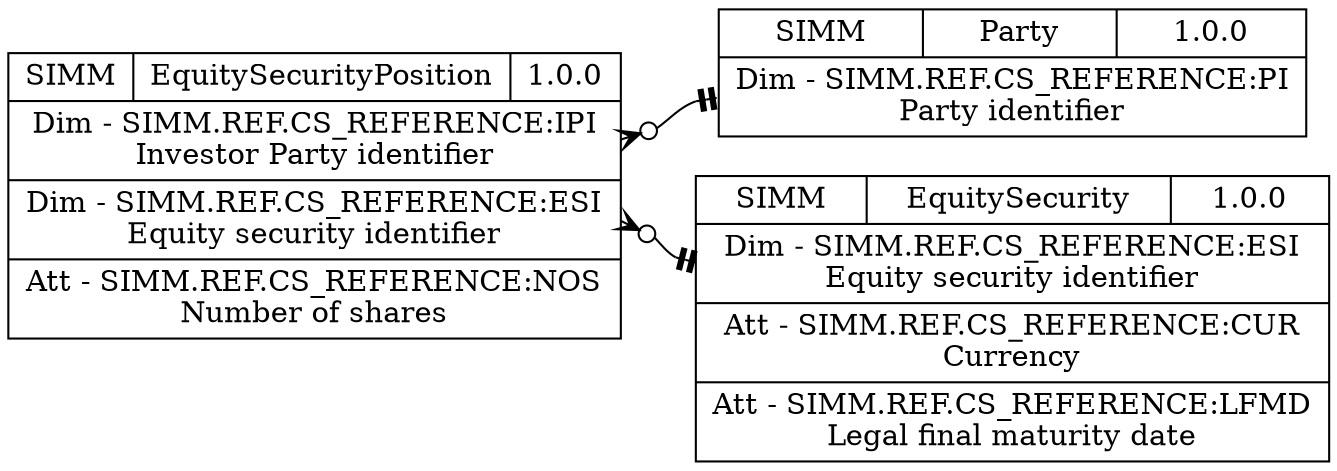 digraph DependecyMap { rankdir=LR;
			
			"SIMM:EquitySecurity(1.0.0)"
			[shape=record,
				tooltip="SIMM:EquitySecurity(1.0.0)",
				URL="http://localhost:8080/FusionRegistry-10.3.5/ws/public/sdmxapi/rest/datastructure/SIMM/EquitySecurity/1.0.0",
				target=_blank,
				label="
					{SIMM|EquitySecurity|1.0.0}
					
		|{
			<ESI> 
			Dim - 
			SIMM.REF.CS_REFERENCE:ESI
			\nEquity security identifier
		}
	
		|{
			<CUR> 
			Att - 
			SIMM.REF.CS_REFERENCE:CUR
			\nCurrency
		}
	
		|{
			<LFMD> 
			Att - 
			SIMM.REF.CS_REFERENCE:LFMD
			\nLegal final maturity date
		}
	
				",
			];
		
			
			"SIMM:EquitySecurityPosition(1.0.0)"
			[shape=record,
				tooltip="SIMM:EquitySecurityPosition(1.0.0)",
				URL="http://localhost:8080/FusionRegistry-10.3.5/ws/public/sdmxapi/rest/datastructure/SIMM/EquitySecurityPosition/1.0.0",
				target=_blank,
				label="
					{SIMM|EquitySecurityPosition|1.0.0}
					
		|{
			<IPI> 
			Dim - 
			SIMM.REF.CS_REFERENCE:IPI
			\nInvestor Party identifier
		}
	
		|{
			<ESI> 
			Dim - 
			SIMM.REF.CS_REFERENCE:ESI
			\nEquity security identifier
		}
	
		|{
			<NOS> 
			Att - 
			SIMM.REF.CS_REFERENCE:NOS
			\nNumber of shares
		}
	
				",
			];
		
			
			"SIMM:Party(1.0.0)"
			[shape=record,
				tooltip="SIMM:Party(1.0.0)",
				URL="http://localhost:8080/FusionRegistry-10.3.5/ws/public/sdmxapi/rest/datastructure/SIMM/Party/1.0.0",
				target=_blank,
				label="
					{SIMM|Party|1.0.0}
					
		|{
			<PI> 
			Dim - 
			SIMM.REF.CS_REFERENCE:PI
			\nParty identifier
		}
	
				",
			];
		
			"SIMM:EquitySecurityPosition(1.0.0)":ESI
			->
			"SIMM:EquitySecurity(1.0.0)":ESI [dir="both"  arrowtail="crowodot"  arrowhead="teetee" ] 
			"SIMM:EquitySecurityPosition(1.0.0)":IPI
			->
			"SIMM:Party(1.0.0)":PI [dir="both"  arrowtail="crowodot"  arrowhead="teetee" ] }